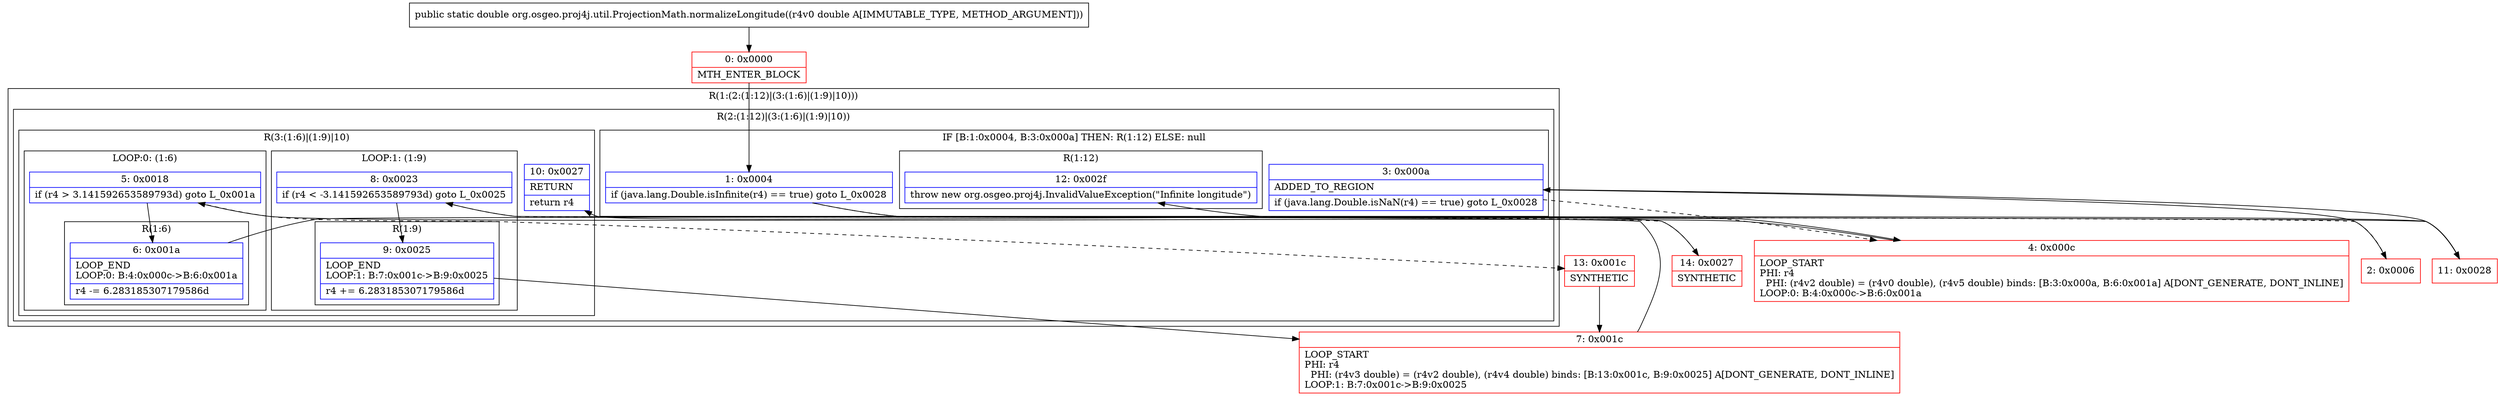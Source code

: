 digraph "CFG fororg.osgeo.proj4j.util.ProjectionMath.normalizeLongitude(D)D" {
subgraph cluster_Region_1948530423 {
label = "R(1:(2:(1:12)|(3:(1:6)|(1:9)|10)))";
node [shape=record,color=blue];
subgraph cluster_Region_1544826057 {
label = "R(2:(1:12)|(3:(1:6)|(1:9)|10))";
node [shape=record,color=blue];
subgraph cluster_IfRegion_631712256 {
label = "IF [B:1:0x0004, B:3:0x000a] THEN: R(1:12) ELSE: null";
node [shape=record,color=blue];
Node_1 [shape=record,label="{1\:\ 0x0004|if (java.lang.Double.isInfinite(r4) == true) goto L_0x0028\l}"];
Node_3 [shape=record,label="{3\:\ 0x000a|ADDED_TO_REGION\l|if (java.lang.Double.isNaN(r4) == true) goto L_0x0028\l}"];
subgraph cluster_Region_664534896 {
label = "R(1:12)";
node [shape=record,color=blue];
Node_12 [shape=record,label="{12\:\ 0x002f|throw new org.osgeo.proj4j.InvalidValueException(\"Infinite longitude\")\l}"];
}
}
subgraph cluster_Region_1927145210 {
label = "R(3:(1:6)|(1:9)|10)";
node [shape=record,color=blue];
subgraph cluster_LoopRegion_257093132 {
label = "LOOP:0: (1:6)";
node [shape=record,color=blue];
Node_5 [shape=record,label="{5\:\ 0x0018|if (r4 \> 3.141592653589793d) goto L_0x001a\l}"];
subgraph cluster_Region_330904268 {
label = "R(1:6)";
node [shape=record,color=blue];
Node_6 [shape=record,label="{6\:\ 0x001a|LOOP_END\lLOOP:0: B:4:0x000c\-\>B:6:0x001a\l|r4 \-= 6.283185307179586d\l}"];
}
}
subgraph cluster_LoopRegion_1797337012 {
label = "LOOP:1: (1:9)";
node [shape=record,color=blue];
Node_8 [shape=record,label="{8\:\ 0x0023|if (r4 \< \-3.141592653589793d) goto L_0x0025\l}"];
subgraph cluster_Region_1993797148 {
label = "R(1:9)";
node [shape=record,color=blue];
Node_9 [shape=record,label="{9\:\ 0x0025|LOOP_END\lLOOP:1: B:7:0x001c\-\>B:9:0x0025\l|r4 += 6.283185307179586d\l}"];
}
}
Node_10 [shape=record,label="{10\:\ 0x0027|RETURN\l|return r4\l}"];
}
}
}
Node_0 [shape=record,color=red,label="{0\:\ 0x0000|MTH_ENTER_BLOCK\l}"];
Node_2 [shape=record,color=red,label="{2\:\ 0x0006}"];
Node_4 [shape=record,color=red,label="{4\:\ 0x000c|LOOP_START\lPHI: r4 \l  PHI: (r4v2 double) = (r4v0 double), (r4v5 double) binds: [B:3:0x000a, B:6:0x001a] A[DONT_GENERATE, DONT_INLINE]\lLOOP:0: B:4:0x000c\-\>B:6:0x001a\l}"];
Node_7 [shape=record,color=red,label="{7\:\ 0x001c|LOOP_START\lPHI: r4 \l  PHI: (r4v3 double) = (r4v2 double), (r4v4 double) binds: [B:13:0x001c, B:9:0x0025] A[DONT_GENERATE, DONT_INLINE]\lLOOP:1: B:7:0x001c\-\>B:9:0x0025\l}"];
Node_11 [shape=record,color=red,label="{11\:\ 0x0028}"];
Node_13 [shape=record,color=red,label="{13\:\ 0x001c|SYNTHETIC\l}"];
Node_14 [shape=record,color=red,label="{14\:\ 0x0027|SYNTHETIC\l}"];
MethodNode[shape=record,label="{public static double org.osgeo.proj4j.util.ProjectionMath.normalizeLongitude((r4v0 double A[IMMUTABLE_TYPE, METHOD_ARGUMENT])) }"];
MethodNode -> Node_0;
Node_1 -> Node_2[style=dashed];
Node_1 -> Node_11;
Node_3 -> Node_4[style=dashed];
Node_3 -> Node_11;
Node_5 -> Node_6;
Node_5 -> Node_13[style=dashed];
Node_6 -> Node_4;
Node_8 -> Node_9;
Node_8 -> Node_14[style=dashed];
Node_9 -> Node_7;
Node_0 -> Node_1;
Node_2 -> Node_3;
Node_4 -> Node_5;
Node_7 -> Node_8;
Node_11 -> Node_12;
Node_13 -> Node_7;
Node_14 -> Node_10;
}

